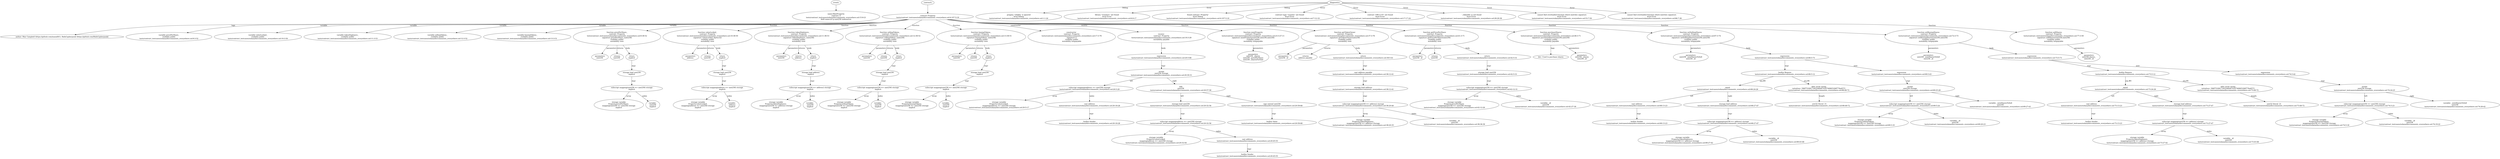 strict digraph "tests/contract_testcases/solana/doccomments_everywhere.sol" {
	MintProperty [label="name:MintProperty\ncontract: 0\ntests/contract_testcases/solana/doccomments_everywhere.sol:15:9-21\nfield name:id ty:uint256 indexed:no"]
	contract [label="contract Property\ntests/contract_testcases/solana/doccomments_everywhere.sol:4:107-5:19"]
	tags [label="author: Max Campbell (https://github.com/maxall41), RafaCypherpunk (https://github.com/RafaCypherpunk)"]
	var [label="variable pricePerShare_\nvisibility public\ntests/contract_testcases/solana/doccomments_everywhere.sol:9:3-52"]
	var_7 [label="variable valueLocked_\nvisibility public\ntests/contract_testcases/solana/doccomments_everywhere.sol:10:3-50"]
	var_8 [label="variable tokenDeployers_\nvisibility public\ntests/contract_testcases/solana/doccomments_everywhere.sol:11:3-53"]
	var_9 [label="variable sellingTokens_\nvisibility public\ntests/contract_testcases/solana/doccomments_everywhere.sol:12:3-52"]
	var_10 [label="variable buyingTokens_\nvisibility public\ntests/contract_testcases/solana/doccomments_everywhere.sol:13:3-51"]
	pricePerShare_ [label="function pricePerShare_\ncontract: Property\ntests/contract_testcases/solana/doccomments_everywhere.sol:9:38-52\nsignature pricePerShare_(uint256)\nvisibility public\nmutability view"]
	parameters [label="parameters\nuint256 "]
	returns [label="returns\nuint256 "]
	return [label="return\nimplicit"]
	storage_load [label="storage load uint256\nimplicit"]
	subscript [label="subscript mapping(uint256 => uint256) storage\nimplicit"]
	storage_var [label="storage variable\nProperty.pricePerShare_\nmapping(uint256 => uint256) storage\nimplicit"]
	variable [label="variable: \nuint256\nimplicit"]
	valueLocked_ [label="function valueLocked_\ncontract: Property\ntests/contract_testcases/solana/doccomments_everywhere.sol:10:38-50\nsignature valueLocked_(bytes32)\nvisibility public\nmutability view"]
	parameters_20 [label="parameters\naddress "]
	returns_21 [label="returns\nuint256 "]
	return_22 [label="return\nimplicit"]
	storage_load_23 [label="storage load uint256\nimplicit"]
	subscript_24 [label="subscript mapping(address => uint256) storage\nimplicit"]
	storage_var_25 [label="storage variable\nProperty.valueLocked_\nmapping(address => uint256) storage\nimplicit"]
	variable_26 [label="variable: \naddress\nimplicit"]
	tokenDeployers_ [label="function tokenDeployers_\ncontract: Property\ntests/contract_testcases/solana/doccomments_everywhere.sol:11:38-53\nsignature tokenDeployers_(uint256)\nvisibility public\nmutability view"]
	parameters_28 [label="parameters\nuint256 "]
	returns_29 [label="returns\naddress "]
	return_30 [label="return\nimplicit"]
	storage_load_31 [label="storage load address\nimplicit"]
	subscript_32 [label="subscript mapping(uint256 => address) storage\nimplicit"]
	storage_var_33 [label="storage variable\nProperty.tokenDeployers_\nmapping(uint256 => address) storage\nimplicit"]
	variable_34 [label="variable: \nuint256\nimplicit"]
	sellingTokens_ [label="function sellingTokens_\ncontract: Property\ntests/contract_testcases/solana/doccomments_everywhere.sol:12:38-52\nsignature sellingTokens_(uint256)\nvisibility public\nmutability view"]
	parameters_36 [label="parameters\nuint256 "]
	returns_37 [label="returns\nuint256 "]
	return_38 [label="return\nimplicit"]
	storage_load_39 [label="storage load uint256\nimplicit"]
	subscript_40 [label="subscript mapping(uint256 => uint256) storage\nimplicit"]
	storage_var_41 [label="storage variable\nProperty.sellingTokens_\nmapping(uint256 => uint256) storage\nimplicit"]
	variable_42 [label="variable: \nuint256\nimplicit"]
	buyingTokens_ [label="function buyingTokens_\ncontract: Property\ntests/contract_testcases/solana/doccomments_everywhere.sol:13:38-51\nsignature buyingTokens_(uint256)\nvisibility public\nmutability view"]
	parameters_44 [label="parameters\nuint256 "]
	returns_45 [label="returns\nuint256 "]
	return_46 [label="return\nimplicit"]
	storage_load_47 [label="storage load uint256\nimplicit"]
	subscript_48 [label="subscript mapping(uint256 => uint256) storage\nimplicit"]
	storage_var_49 [label="storage variable\nProperty.buyingTokens_\nmapping(uint256 => uint256) storage\nimplicit"]
	variable_50 [label="variable: \nuint256\nimplicit"]
	node_51 [label="constructor \ncontract: Property\ntests/contract_testcases/solana/doccomments_everywhere.sol:17:3-76\nsignature ()\nvisibility public\nmutability nonpayable"]
	node_52 [label="receive \ncontract: Property\ntests/contract_testcases/solana/doccomments_everywhere.sol:19:3-29\nmutability payable"]
	expr [label="expression\ntests/contract_testcases/solana/doccomments_everywhere.sol:20:5-68"]
	assign [label="assign\nuint256 storage\ntests/contract_testcases/solana/doccomments_everywhere.sol:20:30-31"]
	subscript_55 [label="subscript mapping(address => uint256) storage\ntests/contract_testcases/solana/doccomments_everywhere.sol:20:5-29"]
	storage_var_56 [label="storage variable\nProperty.valueLocked_\nmapping(address => uint256) storage\ntests/contract_testcases/solana/doccomments_everywhere.sol:20:5-17"]
	cast [label="cast address\ntests/contract_testcases/solana/doccomments_everywhere.sol:20:18-28"]
	builtins [label="builtin Sender\ntests/contract_testcases/solana/doccomments_everywhere.sol:20:18-28"]
	add [label="add\nuint256\ntests/contract_testcases/solana/doccomments_everywhere.sol:20:57-58"]
	storage_load_60 [label="storage load uint256\ntests/contract_testcases/solana/doccomments_everywhere.sol:20:32-56"]
	subscript_61 [label="subscript mapping(address => uint256) storage\ntests/contract_testcases/solana/doccomments_everywhere.sol:20:32-56"]
	storage_var_62 [label="storage variable\nProperty.valueLocked_\nmapping(address => uint256) storage\ntests/contract_testcases/solana/doccomments_everywhere.sol:20:32-44"]
	cast_63 [label="cast address\ntests/contract_testcases/solana/doccomments_everywhere.sol:20:45-55"]
	builtins_64 [label="builtin Sender\ntests/contract_testcases/solana/doccomments_everywhere.sol:20:45-55"]
	sign_ext [label="sign extend uint256\ntests/contract_testcases/solana/doccomments_everywhere.sol:20:59-68"]
	builtins_66 [label="builtin Value\ntests/contract_testcases/solana/doccomments_everywhere.sol:20:59-68"]
	mintProperty [label="function mintProperty\ncontract: Property\ntests/contract_testcases/solana/doccomments_everywhere.sol:23:3-27:11\nsignature mintProperty(uint256,uint256,uint256)\nvisibility public\nmutability nonpayable"]
	parameters_68 [label="parameters\nuint256 _shares\nuint256 _pricePerShare\nuint256 _sharesForSale"]
	getTokenOwner [label="function getTokenOwner\ncontract: Property\ntests/contract_testcases/solana/doccomments_everywhere.sol:37:3-76\nsignature getTokenOwner(uint256)\nvisibility public\nmutability view"]
	parameters_70 [label="parameters\nuint256 _id"]
	returns_71 [label="returns\naddress payable "]
	return_72 [label="return\ntests/contract_testcases/solana/doccomments_everywhere.sol:38:5-41"]
	cast_73 [label="cast address payable\ntests/contract_testcases/solana/doccomments_everywhere.sol:38:12-41"]
	storage_load_74 [label="storage load address\ntests/contract_testcases/solana/doccomments_everywhere.sol:38:12-41"]
	subscript_75 [label="subscript mapping(uint256 => address) storage\ntests/contract_testcases/solana/doccomments_everywhere.sol:38:20-40"]
	storage_var_76 [label="storage variable\nProperty.tokenDeployers_\nmapping(uint256 => address) storage\ntests/contract_testcases/solana/doccomments_everywhere.sol:38:20-35"]
	variable_77 [label="variable: _id\nuint256\ntests/contract_testcases/solana/doccomments_everywhere.sol:38:36-39"]
	getPricePerShare [label="function getPricePerShare\ncontract: Property\ntests/contract_testcases/solana/doccomments_everywhere.sol:41:3-71\nsignature getPricePerShare(uint256)\nvisibility public\nmutability view"]
	parameters_79 [label="parameters\nuint256 _id"]
	returns_80 [label="returns\nuint256 "]
	return_81 [label="return\ntests/contract_testcases/solana/doccomments_everywhere.sol:42:5-31"]
	storage_load_82 [label="storage load uint256\ntests/contract_testcases/solana/doccomments_everywhere.sol:42:5-31"]
	subscript_83 [label="subscript mapping(uint256 => uint256) storage\ntests/contract_testcases/solana/doccomments_everywhere.sol:42:12-31"]
	storage_var_84 [label="storage variable\nProperty.pricePerShare_\nmapping(uint256 => uint256) storage\ntests/contract_testcases/solana/doccomments_everywhere.sol:42:12-26"]
	variable_85 [label="variable: _id\nuint256\ntests/contract_testcases/solana/doccomments_everywhere.sol:42:27-30"]
	purchaseShares [label="function purchaseShares\ncontract: Property\ntests/contract_testcases/solana/doccomments_everywhere.sol:46:3-71\nsignature purchaseShares(uint256,uint256)\nvisibility public\nmutability payable"]
	tags_87 [label="dev: Used to purchase shares"]
	parameters_88 [label="parameters\nuint256 _shares\nuint256 _id"]
	setSellingShares [label="function setSellingShares\ncontract: Property\ntests/contract_testcases/solana/doccomments_everywhere.sol:67:3-74\nsignature setSellingShares(uint256,uint256)\nvisibility public\nmutability nonpayable"]
	parameters_90 [label="parameters\nuint256 _newSharesToSell\nuint256 _id"]
	expr_91 [label="expression\ntests/contract_testcases/solana/doccomments_everywhere.sol:68:5-73"]
	builtins_92 [label="builtin Require\ntests/contract_testcases/solana/doccomments_everywhere.sol:68:5-12"]
	equal [label="equal\ntests/contract_testcases/solana/doccomments_everywhere.sol:68:24-26"]
	cast_94 [label="cast address\ntests/contract_testcases/solana/doccomments_everywhere.sol:68:13-23"]
	builtins_95 [label="builtin Sender\ntests/contract_testcases/solana/doccomments_everywhere.sol:68:13-23"]
	storage_load_96 [label="storage load address\ntests/contract_testcases/solana/doccomments_everywhere.sol:68:27-47"]
	subscript_97 [label="subscript mapping(uint256 => address) storage\ntests/contract_testcases/solana/doccomments_everywhere.sol:68:27-47"]
	storage_var_98 [label="storage variable\nProperty.tokenDeployers_\nmapping(uint256 => address) storage\ntests/contract_testcases/solana/doccomments_everywhere.sol:68:27-42"]
	variable_99 [label="variable: _id\nuint256\ntests/contract_testcases/solana/doccomments_everywhere.sol:68:43-46"]
	alloc_array [label="alloc array string\ninitializer: 596f7520617265206e6f7420746865206f776e6572\ntests/contract_testcases/solana/doccomments_everywhere.sol:68:49-72"]
	number_literal [label="uint32 literal: 21\ntests/contract_testcases/solana/doccomments_everywhere.sol:68:49-72"]
	expr_102 [label="expression\ntests/contract_testcases/solana/doccomments_everywhere.sol:69:5-43"]
	assign_103 [label="assign\nuint256 storage\ntests/contract_testcases/solana/doccomments_everywhere.sol:69:25-26"]
	subscript_104 [label="subscript mapping(uint256 => uint256) storage\ntests/contract_testcases/solana/doccomments_everywhere.sol:69:5-24"]
	storage_var_105 [label="storage variable\nProperty.sellingTokens_\nmapping(uint256 => uint256) storage\ntests/contract_testcases/solana/doccomments_everywhere.sol:69:5-19"]
	variable_106 [label="variable: _id\nuint256\ntests/contract_testcases/solana/doccomments_everywhere.sol:69:20-23"]
	variable_107 [label="variable: _newSharesToSell\nuint256\ntests/contract_testcases/solana/doccomments_everywhere.sol:69:27-43"]
	setBuyingShares [label="function setBuyingShares\ncontract: Property\ntests/contract_testcases/solana/doccomments_everywhere.sol:72:3-73\nsignature setBuyingShares(uint256,uint256)\nvisibility public\nmutability nonpayable"]
	parameters_109 [label="parameters\nuint256 _newSharesToSell\nuint256 _id"]
	expr_110 [label="expression\ntests/contract_testcases/solana/doccomments_everywhere.sol:73:5-73"]
	builtins_111 [label="builtin Require\ntests/contract_testcases/solana/doccomments_everywhere.sol:73:5-12"]
	equal_112 [label="equal\ntests/contract_testcases/solana/doccomments_everywhere.sol:73:24-26"]
	cast_113 [label="cast address\ntests/contract_testcases/solana/doccomments_everywhere.sol:73:13-23"]
	builtins_114 [label="builtin Sender\ntests/contract_testcases/solana/doccomments_everywhere.sol:73:13-23"]
	storage_load_115 [label="storage load address\ntests/contract_testcases/solana/doccomments_everywhere.sol:73:27-47"]
	subscript_116 [label="subscript mapping(uint256 => address) storage\ntests/contract_testcases/solana/doccomments_everywhere.sol:73:27-47"]
	storage_var_117 [label="storage variable\nProperty.tokenDeployers_\nmapping(uint256 => address) storage\ntests/contract_testcases/solana/doccomments_everywhere.sol:73:27-42"]
	variable_118 [label="variable: _id\nuint256\ntests/contract_testcases/solana/doccomments_everywhere.sol:73:43-46"]
	alloc_array_119 [label="alloc array string\ninitializer: 596f7520617265206e6f7420746865206f776e6572\ntests/contract_testcases/solana/doccomments_everywhere.sol:73:49-72"]
	number_literal_120 [label="uint32 literal: 21\ntests/contract_testcases/solana/doccomments_everywhere.sol:73:49-72"]
	expr_121 [label="expression\ntests/contract_testcases/solana/doccomments_everywhere.sol:74:5-42"]
	assign_122 [label="assign\nuint256 storage\ntests/contract_testcases/solana/doccomments_everywhere.sol:74:24-25"]
	subscript_123 [label="subscript mapping(uint256 => uint256) storage\ntests/contract_testcases/solana/doccomments_everywhere.sol:74:5-23"]
	storage_var_124 [label="storage variable\nProperty.buyingTokens_\nmapping(uint256 => uint256) storage\ntests/contract_testcases/solana/doccomments_everywhere.sol:74:5-18"]
	variable_125 [label="variable: _id\nuint256\ntests/contract_testcases/solana/doccomments_everywhere.sol:74:19-22"]
	variable_126 [label="variable: _newSharesToSell\nuint256\ntests/contract_testcases/solana/doccomments_everywhere.sol:74:26-42"]
	sellShares [label="function sellShares\ncontract: Property\ntests/contract_testcases/solana/doccomments_everywhere.sol:77:3-59\nsignature sellShares(uint256,uint256)\nvisibility public\nmutability nonpayable"]
	parameters_128 [label="parameters\nuint256 shares_\nuint256 _id"]
	diagnostic [label="pragma ‘solidity’ is ignored\nlevel Debug\ntests/contract_testcases/solana/doccomments_everywhere.sol:1:1-24"]
	diagnostic_131 [label="library ‘Counters’ not found\nlevel Error\ntests/contract_testcases/solana/doccomments_everywhere.sol:6:9-17"]
	diagnostic_132 [label="found contract ‘Property’\nlevel Debug\ntests/contract_testcases/solana/doccomments_everywhere.sol:4:107-5:19"]
	diagnostic_133 [label="contract type ‘Counter’ not found\nlevel Error\ntests/contract_testcases/solana/doccomments_everywhere.sol:7:12-19"]
	diagnostic_134 [label="contract ‘ERC1155’ not found\nlevel Error\ntests/contract_testcases/solana/doccomments_everywhere.sol:17:17-24"]
	diagnostic_135 [label="`_tokenIds' is not found\nlevel Error\ntests/contract_testcases/solana/doccomments_everywhere.sol:28:29-38"]
	diagnostic_136 [label="cannot find overloaded function which matches signature\nlevel Error\ntests/contract_testcases/solana/doccomments_everywhere.sol:53:7-50"]
	diagnostic_137 [label="cannot find overloaded function which matches signature\nlevel Error\ntests/contract_testcases/solana/doccomments_everywhere.sol:86:7-38"]
	events -> MintProperty
	contracts -> contract
	contract -> tags [label="tags"]
	contract -> var [label="variable"]
	contract -> var_7 [label="variable"]
	contract -> var_8 [label="variable"]
	contract -> var_9 [label="variable"]
	contract -> var_10 [label="variable"]
	contract -> pricePerShare_ [label="function"]
	pricePerShare_ -> parameters [label="parameters"]
	pricePerShare_ -> returns [label="returns"]
	pricePerShare_ -> return [label="body"]
	return -> storage_load [label="expr"]
	storage_load -> subscript [label="expr"]
	subscript -> storage_var [label="array"]
	subscript -> variable [label="index"]
	contract -> valueLocked_ [label="function"]
	valueLocked_ -> parameters_20 [label="parameters"]
	valueLocked_ -> returns_21 [label="returns"]
	valueLocked_ -> return_22 [label="body"]
	return_22 -> storage_load_23 [label="expr"]
	storage_load_23 -> subscript_24 [label="expr"]
	subscript_24 -> storage_var_25 [label="array"]
	subscript_24 -> variable_26 [label="index"]
	contract -> tokenDeployers_ [label="function"]
	tokenDeployers_ -> parameters_28 [label="parameters"]
	tokenDeployers_ -> returns_29 [label="returns"]
	tokenDeployers_ -> return_30 [label="body"]
	return_30 -> storage_load_31 [label="expr"]
	storage_load_31 -> subscript_32 [label="expr"]
	subscript_32 -> storage_var_33 [label="array"]
	subscript_32 -> variable_34 [label="index"]
	contract -> sellingTokens_ [label="function"]
	sellingTokens_ -> parameters_36 [label="parameters"]
	sellingTokens_ -> returns_37 [label="returns"]
	sellingTokens_ -> return_38 [label="body"]
	return_38 -> storage_load_39 [label="expr"]
	storage_load_39 -> subscript_40 [label="expr"]
	subscript_40 -> storage_var_41 [label="array"]
	subscript_40 -> variable_42 [label="index"]
	contract -> buyingTokens_ [label="function"]
	buyingTokens_ -> parameters_44 [label="parameters"]
	buyingTokens_ -> returns_45 [label="returns"]
	buyingTokens_ -> return_46 [label="body"]
	return_46 -> storage_load_47 [label="expr"]
	storage_load_47 -> subscript_48 [label="expr"]
	subscript_48 -> storage_var_49 [label="array"]
	subscript_48 -> variable_50 [label="index"]
	contract -> node_51 [label="constructor"]
	contract -> node_52 [label="receive"]
	node_52 -> expr [label="body"]
	expr -> assign [label="expr"]
	assign -> subscript_55 [label="left"]
	subscript_55 -> storage_var_56 [label="array"]
	subscript_55 -> cast [label="index"]
	cast -> builtins [label="expr"]
	assign -> add [label="right"]
	add -> storage_load_60 [label="left"]
	storage_load_60 -> subscript_61 [label="expr"]
	subscript_61 -> storage_var_62 [label="array"]
	subscript_61 -> cast_63 [label="index"]
	cast_63 -> builtins_64 [label="expr"]
	add -> sign_ext [label="right"]
	sign_ext -> builtins_66 [label="expr"]
	contract -> mintProperty [label="function"]
	mintProperty -> parameters_68 [label="parameters"]
	contract -> getTokenOwner [label="function"]
	getTokenOwner -> parameters_70 [label="parameters"]
	getTokenOwner -> returns_71 [label="returns"]
	getTokenOwner -> return_72 [label="body"]
	return_72 -> cast_73 [label="expr"]
	cast_73 -> storage_load_74 [label="expr"]
	storage_load_74 -> subscript_75 [label="expr"]
	subscript_75 -> storage_var_76 [label="array"]
	subscript_75 -> variable_77 [label="index"]
	contract -> getPricePerShare [label="function"]
	getPricePerShare -> parameters_79 [label="parameters"]
	getPricePerShare -> returns_80 [label="returns"]
	getPricePerShare -> return_81 [label="body"]
	return_81 -> storage_load_82 [label="expr"]
	storage_load_82 -> subscript_83 [label="expr"]
	subscript_83 -> storage_var_84 [label="array"]
	subscript_83 -> variable_85 [label="index"]
	contract -> purchaseShares [label="function"]
	purchaseShares -> tags_87 [label="tags"]
	purchaseShares -> parameters_88 [label="parameters"]
	contract -> setSellingShares [label="function"]
	setSellingShares -> parameters_90 [label="parameters"]
	setSellingShares -> expr_91 [label="body"]
	expr_91 -> builtins_92 [label="expr"]
	builtins_92 -> equal [label="arg #0"]
	equal -> cast_94 [label="left"]
	cast_94 -> builtins_95 [label="expr"]
	equal -> storage_load_96 [label="right"]
	storage_load_96 -> subscript_97 [label="expr"]
	subscript_97 -> storage_var_98 [label="array"]
	subscript_97 -> variable_99 [label="index"]
	builtins_92 -> alloc_array [label="arg #1"]
	alloc_array -> number_literal [label="length"]
	expr_91 -> expr_102 [label="next"]
	expr_102 -> assign_103 [label="expr"]
	assign_103 -> subscript_104 [label="left"]
	subscript_104 -> storage_var_105 [label="array"]
	subscript_104 -> variable_106 [label="index"]
	assign_103 -> variable_107 [label="right"]
	contract -> setBuyingShares [label="function"]
	setBuyingShares -> parameters_109 [label="parameters"]
	setBuyingShares -> expr_110 [label="body"]
	expr_110 -> builtins_111 [label="expr"]
	builtins_111 -> equal_112 [label="arg #0"]
	equal_112 -> cast_113 [label="left"]
	cast_113 -> builtins_114 [label="expr"]
	equal_112 -> storage_load_115 [label="right"]
	storage_load_115 -> subscript_116 [label="expr"]
	subscript_116 -> storage_var_117 [label="array"]
	subscript_116 -> variable_118 [label="index"]
	builtins_111 -> alloc_array_119 [label="arg #1"]
	alloc_array_119 -> number_literal_120 [label="length"]
	expr_110 -> expr_121 [label="next"]
	expr_121 -> assign_122 [label="expr"]
	assign_122 -> subscript_123 [label="left"]
	subscript_123 -> storage_var_124 [label="array"]
	subscript_123 -> variable_125 [label="index"]
	assign_122 -> variable_126 [label="right"]
	contract -> sellShares [label="function"]
	sellShares -> parameters_128 [label="parameters"]
	diagnostics -> diagnostic [label="Debug"]
	diagnostics -> diagnostic_131 [label="Error"]
	diagnostics -> diagnostic_132 [label="Debug"]
	diagnostics -> diagnostic_133 [label="Error"]
	diagnostics -> diagnostic_134 [label="Error"]
	diagnostics -> diagnostic_135 [label="Error"]
	diagnostics -> diagnostic_136 [label="Error"]
	diagnostics -> diagnostic_137 [label="Error"]
}

